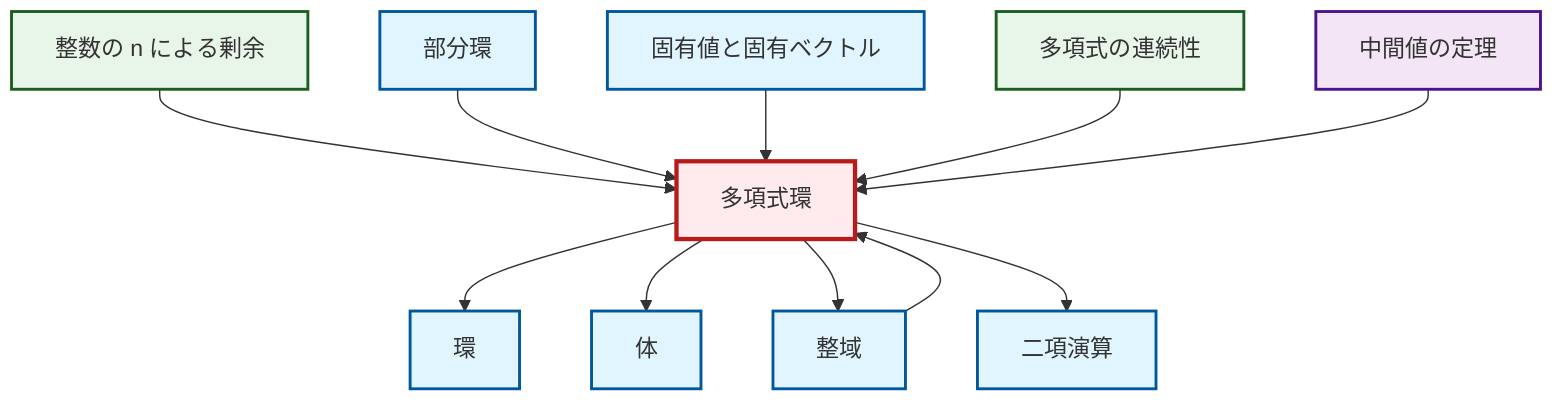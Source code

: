 graph TD
    classDef definition fill:#e1f5fe,stroke:#01579b,stroke-width:2px
    classDef theorem fill:#f3e5f5,stroke:#4a148c,stroke-width:2px
    classDef axiom fill:#fff3e0,stroke:#e65100,stroke-width:2px
    classDef example fill:#e8f5e9,stroke:#1b5e20,stroke-width:2px
    classDef current fill:#ffebee,stroke:#b71c1c,stroke-width:3px
    def-field["体"]:::definition
    def-polynomial-ring["多項式環"]:::definition
    def-subring["部分環"]:::definition
    def-ring["環"]:::definition
    thm-intermediate-value["中間値の定理"]:::theorem
    def-integral-domain["整域"]:::definition
    def-binary-operation["二項演算"]:::definition
    ex-polynomial-continuity["多項式の連続性"]:::example
    def-eigenvalue-eigenvector["固有値と固有ベクトル"]:::definition
    ex-quotient-integers-mod-n["整数の n による剰余"]:::example
    ex-quotient-integers-mod-n --> def-polynomial-ring
    def-integral-domain --> def-polynomial-ring
    def-polynomial-ring --> def-ring
    def-subring --> def-polynomial-ring
    def-eigenvalue-eigenvector --> def-polynomial-ring
    def-polynomial-ring --> def-field
    ex-polynomial-continuity --> def-polynomial-ring
    def-polynomial-ring --> def-integral-domain
    thm-intermediate-value --> def-polynomial-ring
    def-polynomial-ring --> def-binary-operation
    class def-polynomial-ring current